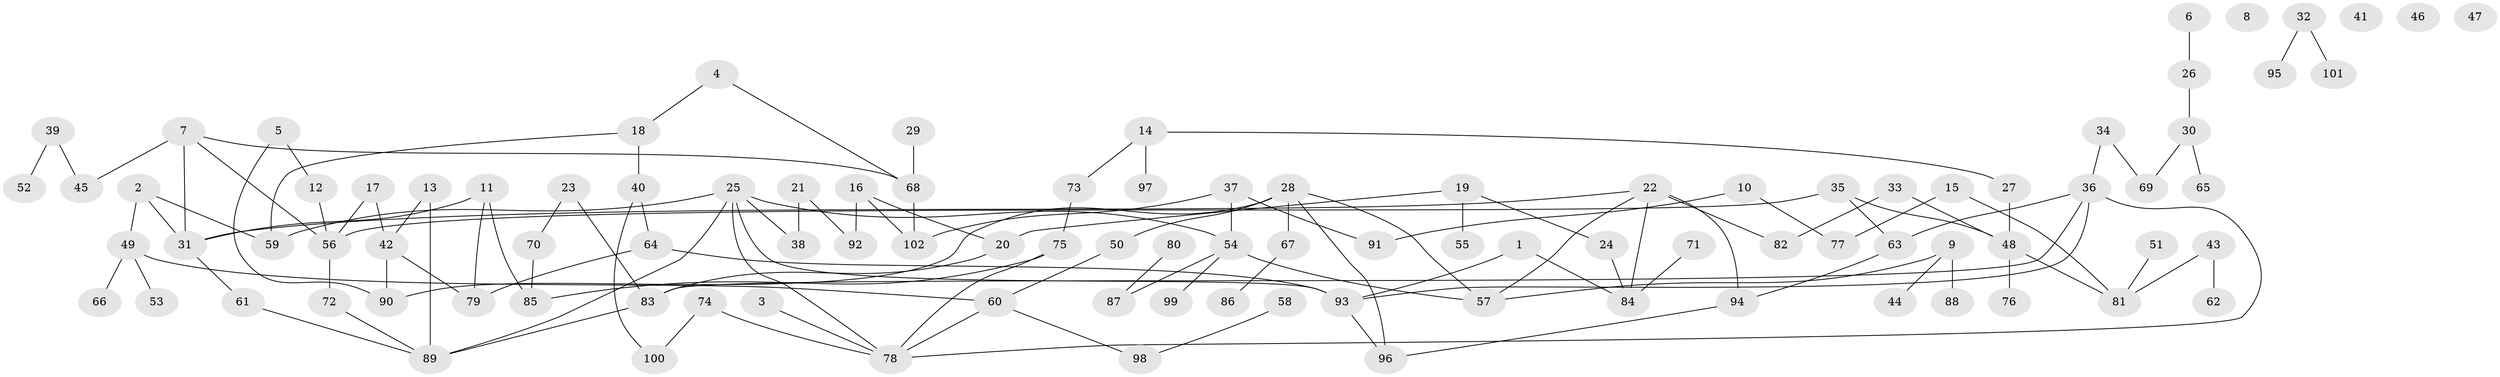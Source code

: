 // Generated by graph-tools (version 1.1) at 2025/25/03/09/25 03:25:22]
// undirected, 102 vertices, 125 edges
graph export_dot {
graph [start="1"]
  node [color=gray90,style=filled];
  1;
  2;
  3;
  4;
  5;
  6;
  7;
  8;
  9;
  10;
  11;
  12;
  13;
  14;
  15;
  16;
  17;
  18;
  19;
  20;
  21;
  22;
  23;
  24;
  25;
  26;
  27;
  28;
  29;
  30;
  31;
  32;
  33;
  34;
  35;
  36;
  37;
  38;
  39;
  40;
  41;
  42;
  43;
  44;
  45;
  46;
  47;
  48;
  49;
  50;
  51;
  52;
  53;
  54;
  55;
  56;
  57;
  58;
  59;
  60;
  61;
  62;
  63;
  64;
  65;
  66;
  67;
  68;
  69;
  70;
  71;
  72;
  73;
  74;
  75;
  76;
  77;
  78;
  79;
  80;
  81;
  82;
  83;
  84;
  85;
  86;
  87;
  88;
  89;
  90;
  91;
  92;
  93;
  94;
  95;
  96;
  97;
  98;
  99;
  100;
  101;
  102;
  1 -- 84;
  1 -- 93;
  2 -- 31;
  2 -- 49;
  2 -- 59;
  3 -- 78;
  4 -- 18;
  4 -- 68;
  5 -- 12;
  5 -- 90;
  6 -- 26;
  7 -- 31;
  7 -- 45;
  7 -- 56;
  7 -- 68;
  9 -- 44;
  9 -- 57;
  9 -- 88;
  10 -- 77;
  10 -- 91;
  11 -- 31;
  11 -- 79;
  11 -- 85;
  12 -- 56;
  13 -- 42;
  13 -- 89;
  14 -- 27;
  14 -- 73;
  14 -- 97;
  15 -- 77;
  15 -- 81;
  16 -- 20;
  16 -- 92;
  16 -- 102;
  17 -- 42;
  17 -- 56;
  18 -- 40;
  18 -- 59;
  19 -- 20;
  19 -- 24;
  19 -- 55;
  20 -- 83;
  21 -- 38;
  21 -- 92;
  22 -- 31;
  22 -- 57;
  22 -- 82;
  22 -- 84;
  22 -- 94;
  23 -- 70;
  23 -- 83;
  24 -- 84;
  25 -- 38;
  25 -- 54;
  25 -- 59;
  25 -- 78;
  25 -- 89;
  25 -- 93;
  26 -- 30;
  27 -- 48;
  28 -- 50;
  28 -- 57;
  28 -- 67;
  28 -- 90;
  28 -- 96;
  29 -- 68;
  30 -- 65;
  30 -- 69;
  31 -- 61;
  32 -- 95;
  32 -- 101;
  33 -- 48;
  33 -- 82;
  34 -- 36;
  34 -- 69;
  35 -- 48;
  35 -- 56;
  35 -- 63;
  36 -- 63;
  36 -- 78;
  36 -- 83;
  36 -- 93;
  37 -- 54;
  37 -- 91;
  37 -- 102;
  39 -- 45;
  39 -- 52;
  40 -- 64;
  40 -- 100;
  42 -- 79;
  42 -- 90;
  43 -- 62;
  43 -- 81;
  48 -- 76;
  48 -- 81;
  49 -- 53;
  49 -- 60;
  49 -- 66;
  50 -- 60;
  51 -- 81;
  54 -- 57;
  54 -- 87;
  54 -- 99;
  56 -- 72;
  58 -- 98;
  60 -- 78;
  60 -- 98;
  61 -- 89;
  63 -- 94;
  64 -- 79;
  64 -- 93;
  67 -- 86;
  68 -- 102;
  70 -- 85;
  71 -- 84;
  72 -- 89;
  73 -- 75;
  74 -- 78;
  74 -- 100;
  75 -- 78;
  75 -- 85;
  80 -- 87;
  83 -- 89;
  93 -- 96;
  94 -- 96;
}
